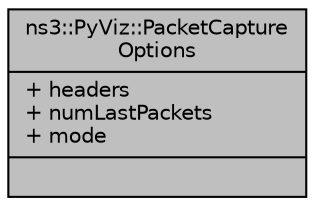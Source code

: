 digraph "ns3::PyViz::PacketCaptureOptions"
{
  edge [fontname="Helvetica",fontsize="10",labelfontname="Helvetica",labelfontsize="10"];
  node [fontname="Helvetica",fontsize="10",shape=record];
  Node1 [label="{ns3::PyViz::PacketCapture\lOptions\n|+ headers\l+ numLastPackets\l+ mode\l|}",height=0.2,width=0.4,color="black", fillcolor="grey75", style="filled", fontcolor="black"];
}
